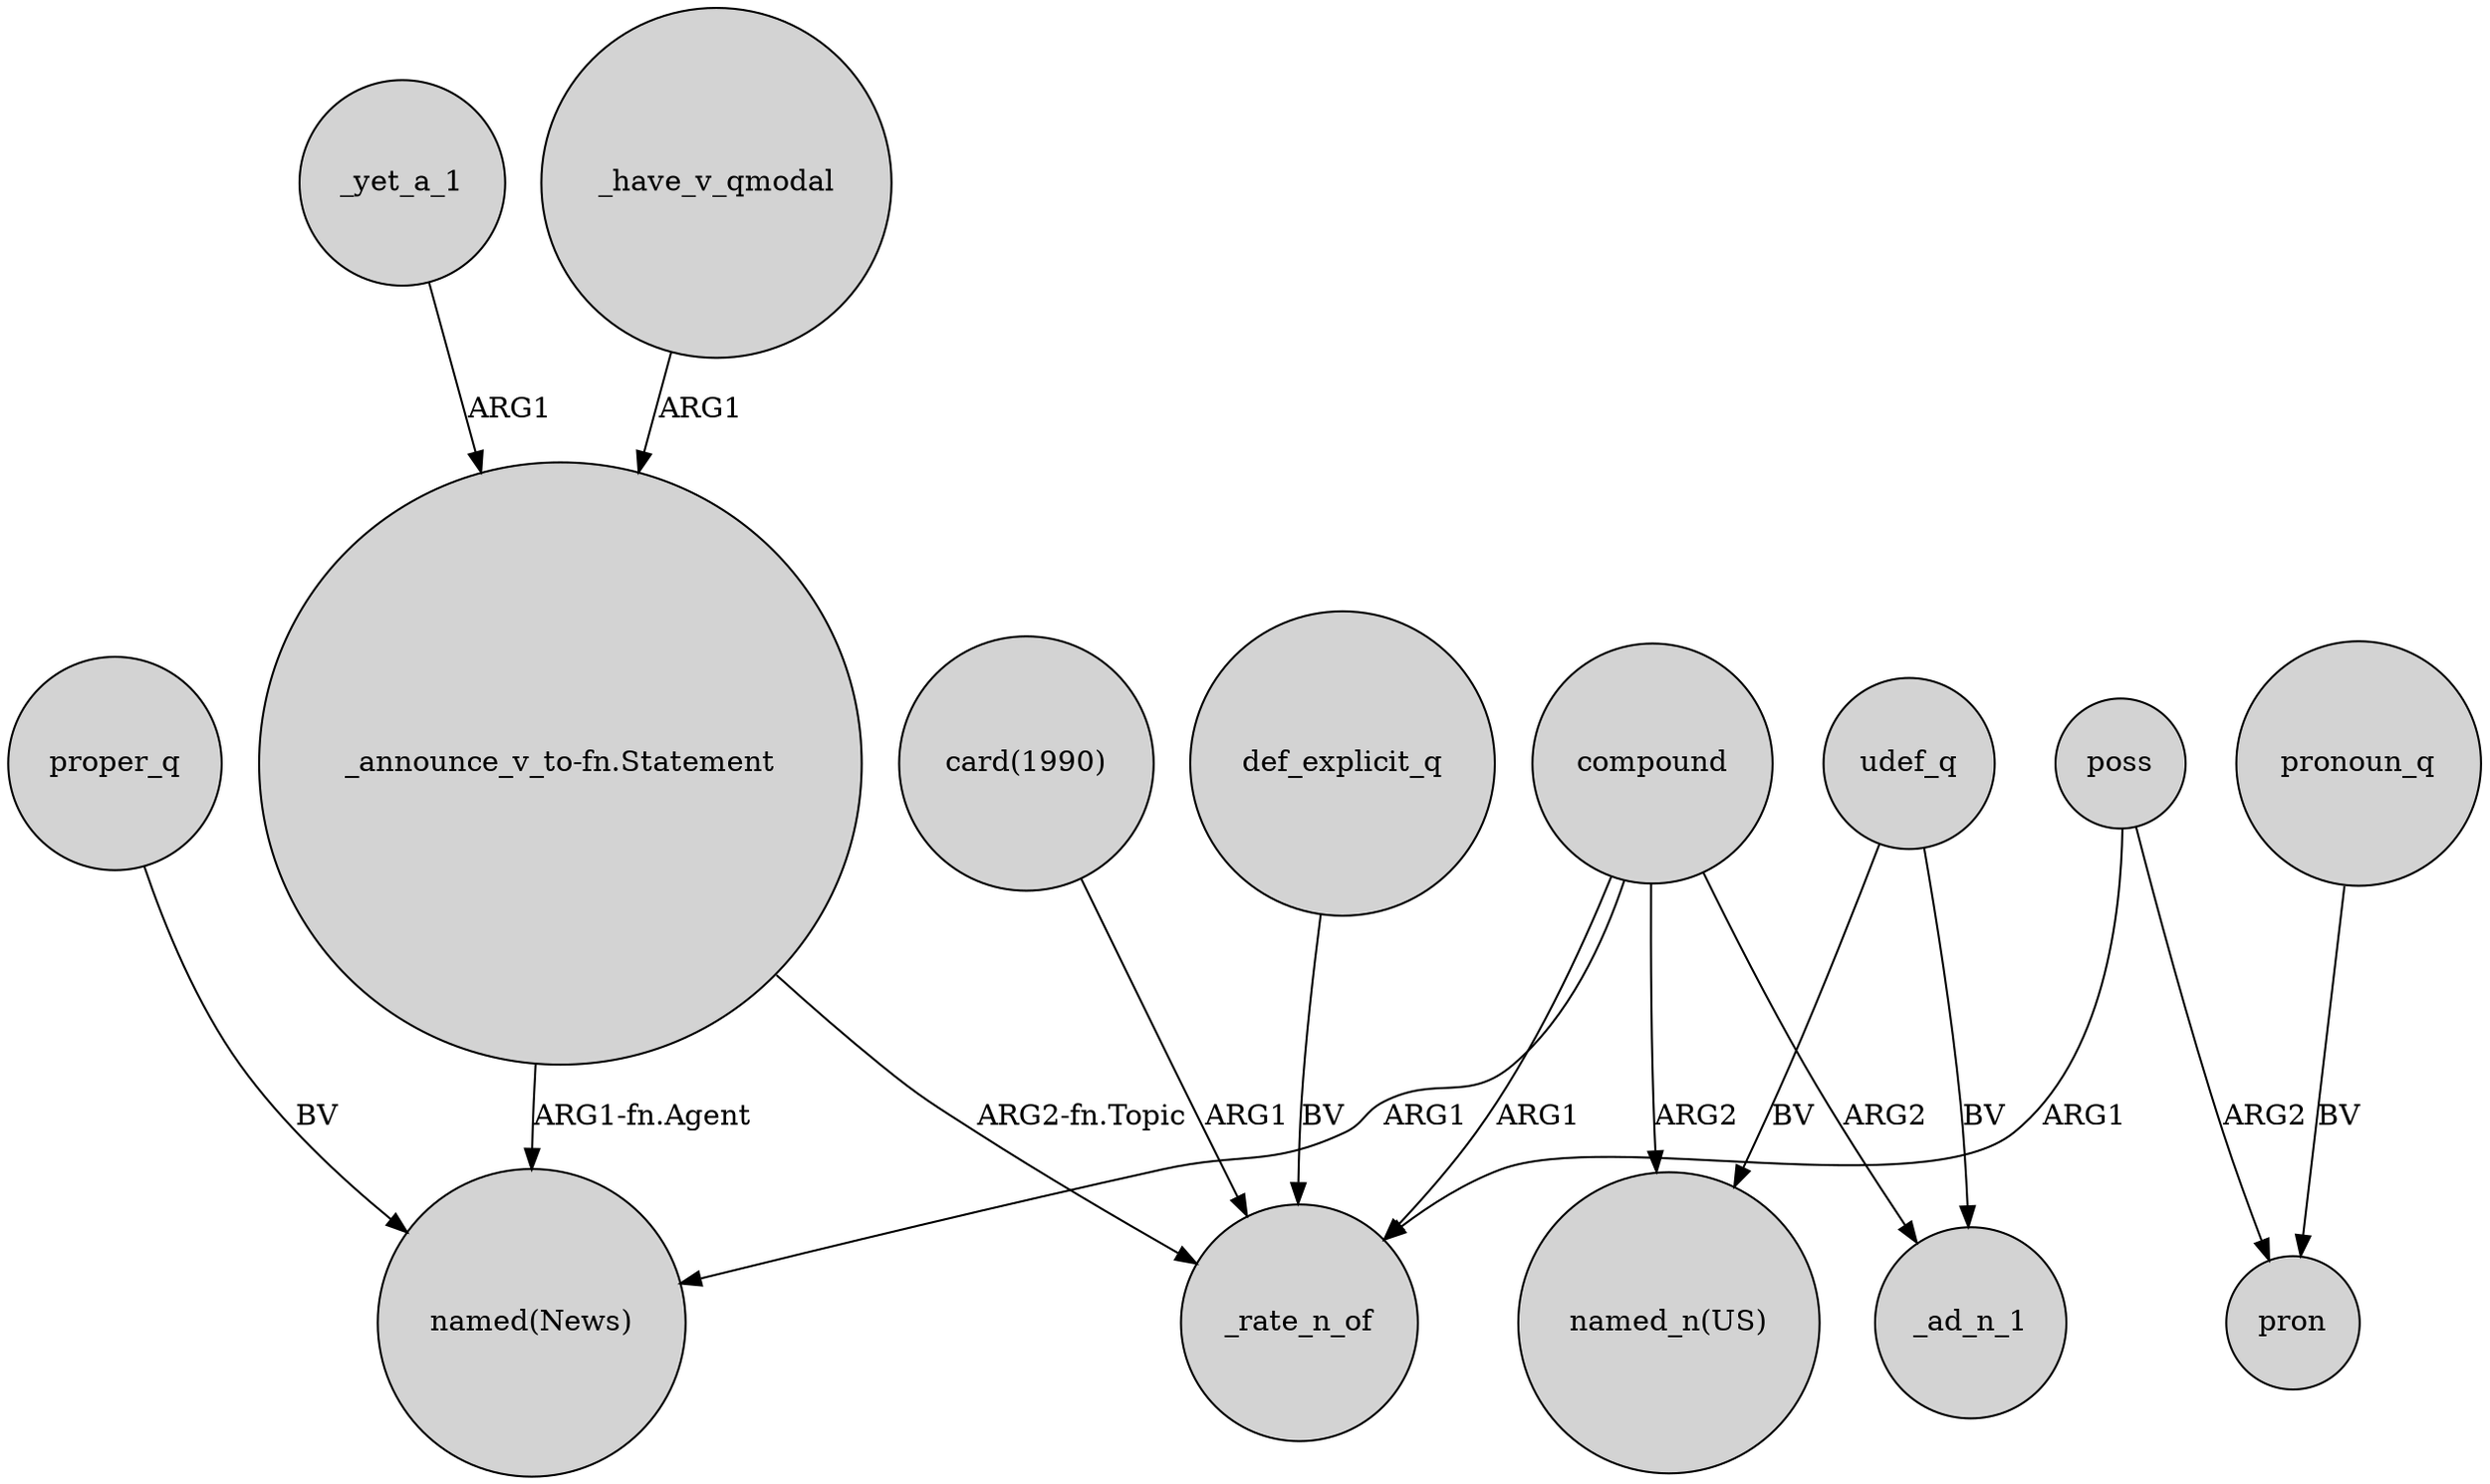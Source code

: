 digraph {
	node [shape=circle style=filled]
	compound -> "named(News)" [label=ARG1]
	compound -> _rate_n_of [label=ARG1]
	poss -> _rate_n_of [label=ARG1]
	"_announce_v_to-fn.Statement" -> "named(News)" [label="ARG1-fn.Agent"]
	udef_q -> "named_n(US)" [label=BV]
	"card(1990)" -> _rate_n_of [label=ARG1]
	compound -> _ad_n_1 [label=ARG2]
	poss -> pron [label=ARG2]
	_yet_a_1 -> "_announce_v_to-fn.Statement" [label=ARG1]
	compound -> "named_n(US)" [label=ARG2]
	"_announce_v_to-fn.Statement" -> _rate_n_of [label="ARG2-fn.Topic"]
	udef_q -> _ad_n_1 [label=BV]
	def_explicit_q -> _rate_n_of [label=BV]
	proper_q -> "named(News)" [label=BV]
	_have_v_qmodal -> "_announce_v_to-fn.Statement" [label=ARG1]
	pronoun_q -> pron [label=BV]
}
